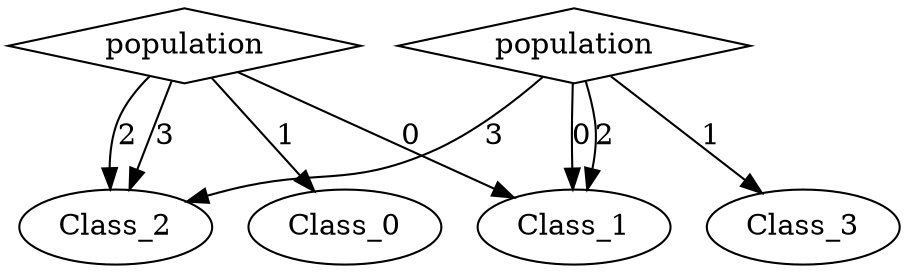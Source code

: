 digraph {
node [label=Class_2,style=""] Class_2
node [label=Class_2,style=""] Class_2
node [label=Class_0,style=""] Class_0
node [label=Class_1,style=""] Class_1
node [label=Class_2,style=""] Class_2
node [label=Class_1,style=""] Class_1
node [label=Class_3,style=""] Class_3
node [label=Class_1,style=""] Class_1
node [label=population,shape="diamond",style=""] 1
node [label=population,shape="diamond",style=""] 0

1 -> Class_2 [label="3"]
1 -> Class_2 [label="2"]
1 -> Class_0 [label="1"]
1 -> Class_1 [label="0"]
0 -> Class_2 [label="3"]
0 -> Class_1 [label="2"]
0 -> Class_3 [label="1"]
0 -> Class_1 [label="0"]
}